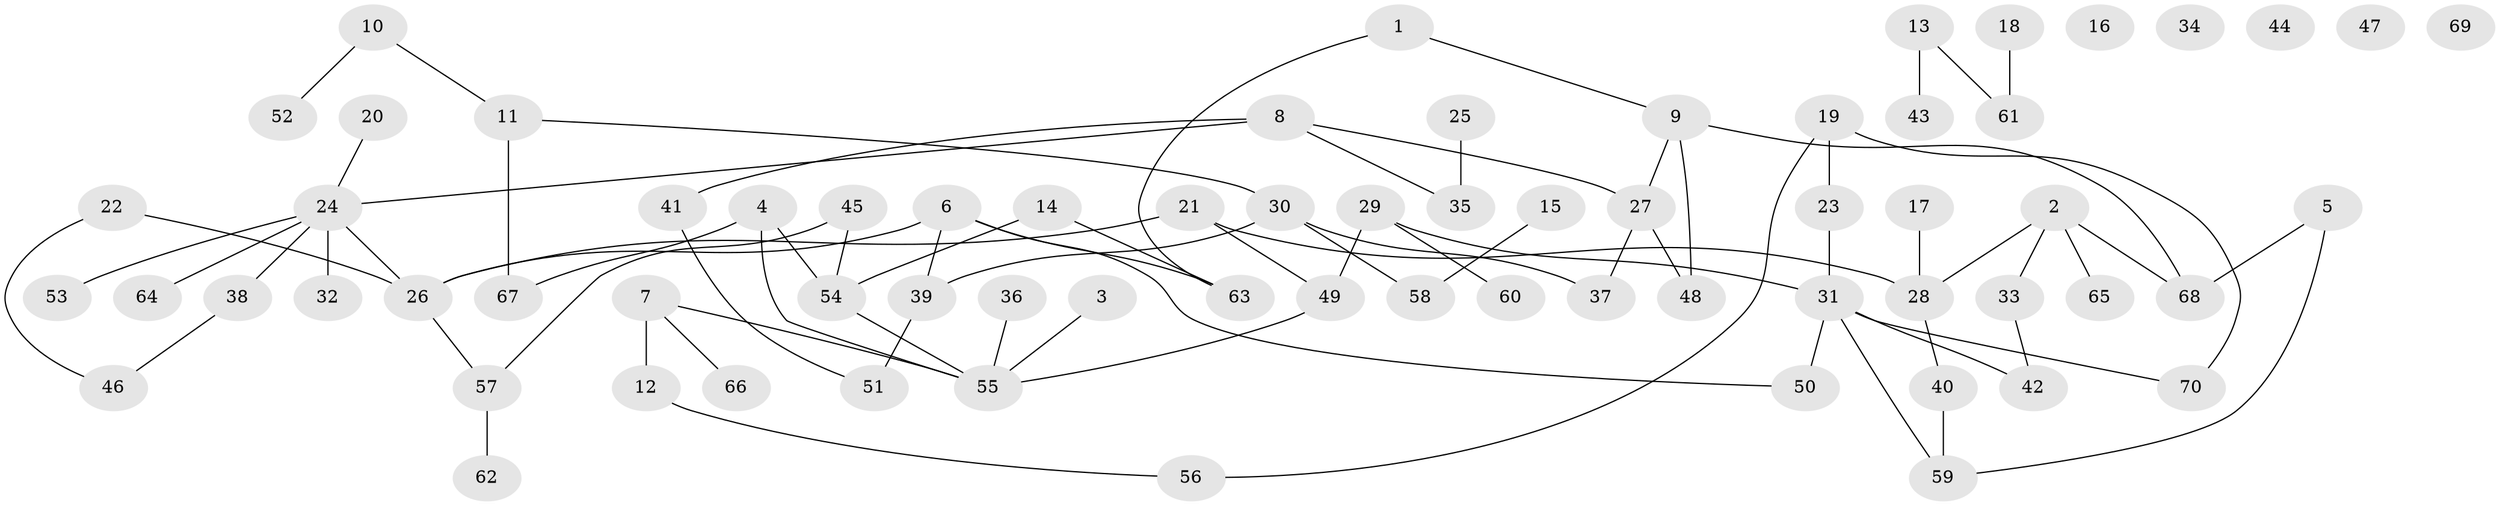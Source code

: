 // coarse degree distribution, {3: 0.16, 1: 0.28, 6: 0.06, 7: 0.02, 2: 0.28, 4: 0.04, 5: 0.06, 0: 0.1}
// Generated by graph-tools (version 1.1) at 2025/41/03/06/25 10:41:21]
// undirected, 70 vertices, 79 edges
graph export_dot {
graph [start="1"]
  node [color=gray90,style=filled];
  1;
  2;
  3;
  4;
  5;
  6;
  7;
  8;
  9;
  10;
  11;
  12;
  13;
  14;
  15;
  16;
  17;
  18;
  19;
  20;
  21;
  22;
  23;
  24;
  25;
  26;
  27;
  28;
  29;
  30;
  31;
  32;
  33;
  34;
  35;
  36;
  37;
  38;
  39;
  40;
  41;
  42;
  43;
  44;
  45;
  46;
  47;
  48;
  49;
  50;
  51;
  52;
  53;
  54;
  55;
  56;
  57;
  58;
  59;
  60;
  61;
  62;
  63;
  64;
  65;
  66;
  67;
  68;
  69;
  70;
  1 -- 9;
  1 -- 63;
  2 -- 28;
  2 -- 33;
  2 -- 65;
  2 -- 68;
  3 -- 55;
  4 -- 54;
  4 -- 55;
  4 -- 67;
  5 -- 59;
  5 -- 68;
  6 -- 26;
  6 -- 39;
  6 -- 50;
  6 -- 63;
  7 -- 12;
  7 -- 55;
  7 -- 66;
  8 -- 24;
  8 -- 27;
  8 -- 35;
  8 -- 41;
  9 -- 27;
  9 -- 48;
  9 -- 68;
  10 -- 11;
  10 -- 52;
  11 -- 30;
  11 -- 67;
  12 -- 56;
  13 -- 43;
  13 -- 61;
  14 -- 54;
  14 -- 63;
  15 -- 58;
  17 -- 28;
  18 -- 61;
  19 -- 23;
  19 -- 56;
  19 -- 70;
  20 -- 24;
  21 -- 26;
  21 -- 28;
  21 -- 49;
  22 -- 26;
  22 -- 46;
  23 -- 31;
  24 -- 26;
  24 -- 32;
  24 -- 38;
  24 -- 53;
  24 -- 64;
  25 -- 35;
  26 -- 57;
  27 -- 37;
  27 -- 48;
  28 -- 40;
  29 -- 31;
  29 -- 49;
  29 -- 60;
  30 -- 37;
  30 -- 39;
  30 -- 58;
  31 -- 42;
  31 -- 50;
  31 -- 59;
  31 -- 70;
  33 -- 42;
  36 -- 55;
  38 -- 46;
  39 -- 51;
  40 -- 59;
  41 -- 51;
  45 -- 54;
  45 -- 57;
  49 -- 55;
  54 -- 55;
  57 -- 62;
}
